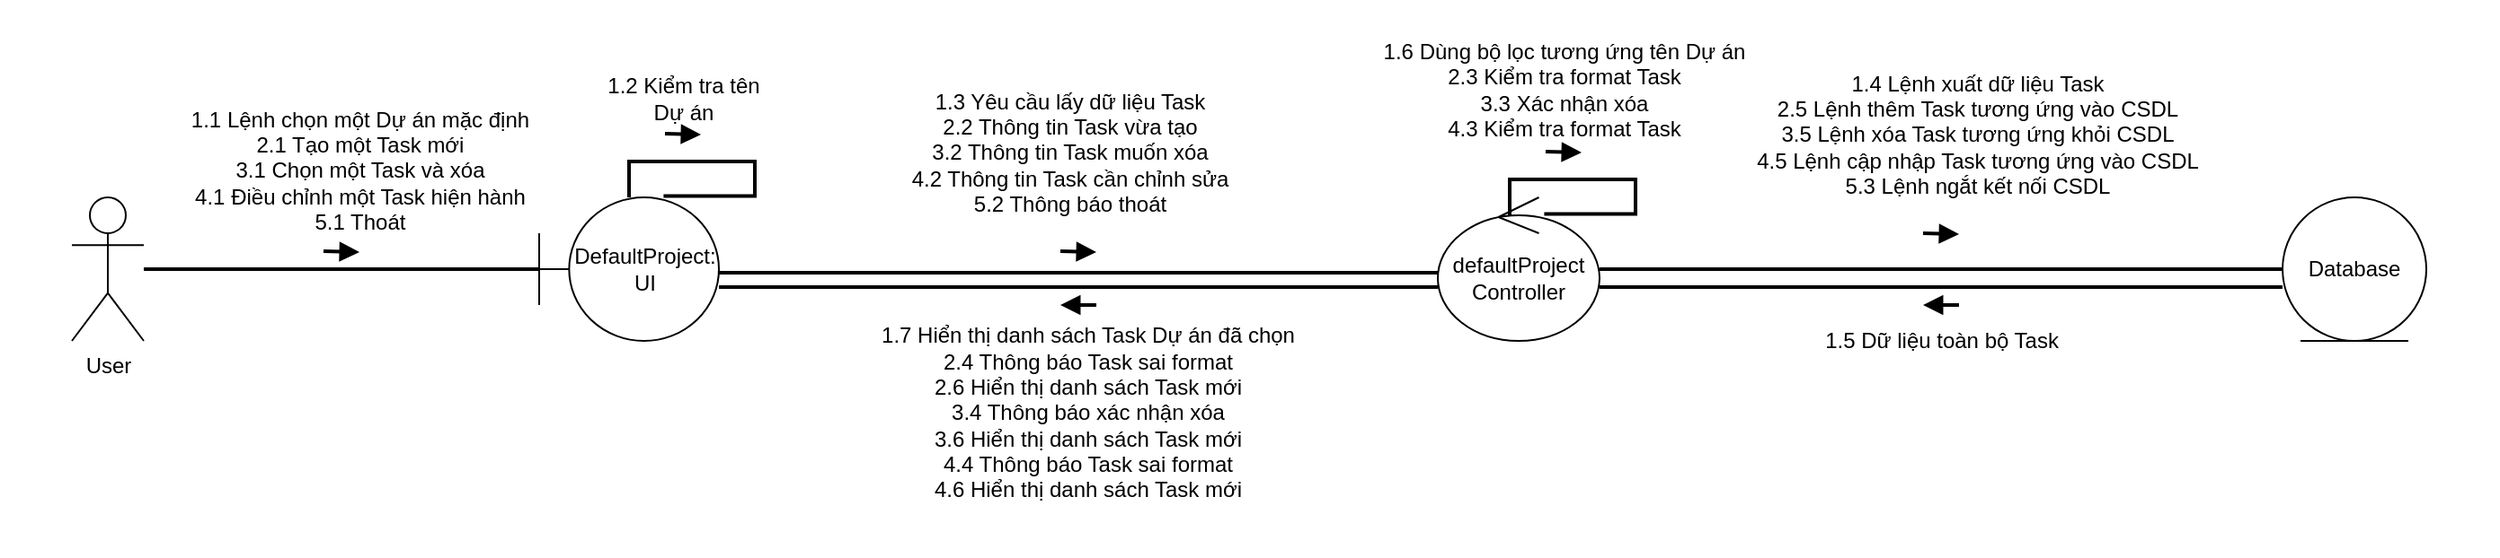 <mxfile version="13.9.8" type="device"><diagram id="9Ly-xss9jruNPsQkhGMf" name="Page-1"><mxGraphModel dx="865" dy="1605" grid="1" gridSize="10" guides="1" tooltips="1" connect="1" arrows="1" fold="1" page="1" pageScale="1" pageWidth="827" pageHeight="1169" math="0" shadow="0"><root><mxCell id="0"/><mxCell id="1" parent="0"/><mxCell id="Lwl9h0vLIcoJQayYQs5D-26" value="" style="rounded=0;whiteSpace=wrap;html=1;strokeColor=none;" parent="1" vertex="1"><mxGeometry x="40" y="-30" width="1390" height="310" as="geometry"/></mxCell><mxCell id="Lwl9h0vLIcoJQayYQs5D-1" value="User" style="shape=umlActor;verticalLabelPosition=bottom;verticalAlign=top;html=1;outlineConnect=0;" parent="1" vertex="1"><mxGeometry x="80" y="80" width="40" height="80" as="geometry"/></mxCell><mxCell id="Lwl9h0vLIcoJQayYQs5D-2" value="DefaultProject:&lt;br&gt;UI" style="shape=umlBoundary;whiteSpace=wrap;html=1;" parent="1" vertex="1"><mxGeometry x="340" y="80" width="100" height="80" as="geometry"/></mxCell><mxCell id="Lwl9h0vLIcoJQayYQs5D-3" value="Database" style="ellipse;shape=umlEntity;whiteSpace=wrap;html=1;" parent="1" vertex="1"><mxGeometry x="1310" y="80" width="80" height="80" as="geometry"/></mxCell><mxCell id="Lwl9h0vLIcoJQayYQs5D-4" value="defaultProject&lt;br&gt;Controller" style="ellipse;shape=umlControl;whiteSpace=wrap;html=1;" parent="1" vertex="1"><mxGeometry x="840" y="80" width="90" height="80" as="geometry"/></mxCell><mxCell id="Lwl9h0vLIcoJQayYQs5D-7" value="" style="endArrow=none;html=1;startArrow=block;startFill=1;endFill=0;strokeWidth=2;rounded=0;" parent="1" edge="1"><mxGeometry width="50" height="50" relative="1" as="geometry"><mxPoint x="240" y="110.5" as="sourcePoint"/><mxPoint x="220" y="110" as="targetPoint"/></mxGeometry></mxCell><mxCell id="Lwl9h0vLIcoJQayYQs5D-8" value="" style="line;strokeWidth=2;fillColor=none;align=left;verticalAlign=middle;spacingTop=-1;spacingLeft=3;spacingRight=3;rotatable=0;labelPosition=right;points=[];portConstraint=eastwest;" parent="1" vertex="1"><mxGeometry x="120" y="116" width="220" height="8" as="geometry"/></mxCell><mxCell id="Lwl9h0vLIcoJQayYQs5D-9" value="" style="line;strokeWidth=2;fillColor=none;align=left;verticalAlign=middle;spacingTop=-1;spacingLeft=3;spacingRight=3;rotatable=0;labelPosition=right;points=[];portConstraint=eastwest;" parent="1" vertex="1"><mxGeometry x="930" y="116" width="380" height="8" as="geometry"/></mxCell><mxCell id="Lwl9h0vLIcoJQayYQs5D-10" value="" style="line;strokeWidth=2;fillColor=none;align=left;verticalAlign=middle;spacingTop=-1;spacingLeft=3;spacingRight=3;rotatable=0;labelPosition=right;points=[];portConstraint=eastwest;" parent="1" vertex="1"><mxGeometry x="440" y="118" width="400" height="8" as="geometry"/></mxCell><mxCell id="Lwl9h0vLIcoJQayYQs5D-11" value="" style="endArrow=none;html=1;startArrow=block;startFill=1;endFill=0;strokeWidth=2;rounded=0;" parent="1" edge="1"><mxGeometry width="50" height="50" relative="1" as="geometry"><mxPoint x="1130" y="100.5" as="sourcePoint"/><mxPoint x="1110" y="100" as="targetPoint"/></mxGeometry></mxCell><mxCell id="Lwl9h0vLIcoJQayYQs5D-12" value="" style="endArrow=none;html=1;startArrow=block;startFill=1;endFill=0;strokeWidth=2;rounded=0;" parent="1" edge="1"><mxGeometry width="50" height="50" relative="1" as="geometry"><mxPoint x="650" y="110.5" as="sourcePoint"/><mxPoint x="630" y="110" as="targetPoint"/></mxGeometry></mxCell><mxCell id="Lwl9h0vLIcoJQayYQs5D-13" value="1.1 Lệnh chọn một Dự án mặc định&lt;br&gt;2.1 Tạo một Task mới&lt;br&gt;3.1 Chọn một Task và xóa&lt;br&gt;4.1 Điều chỉnh một Task hiện hành&lt;br&gt;5.1 Thoát&lt;br&gt;" style="text;html=1;align=center;verticalAlign=middle;resizable=0;points=[];autosize=1;" parent="1" vertex="1"><mxGeometry x="140" y="30" width="200" height="70" as="geometry"/></mxCell><mxCell id="Lwl9h0vLIcoJQayYQs5D-14" style="edgeStyle=orthogonalEdgeStyle;rounded=0;orthogonalLoop=1;jettySize=auto;html=1;entryX=0.692;entryY=-0.01;entryDx=0;entryDy=0;entryPerimeter=0;strokeWidth=2;endArrow=none;endFill=0;" parent="1" source="Lwl9h0vLIcoJQayYQs5D-2" target="Lwl9h0vLIcoJQayYQs5D-2" edge="1"><mxGeometry relative="1" as="geometry"><Array as="points"><mxPoint x="390" y="60"/><mxPoint x="460" y="60"/><mxPoint x="460" y="79"/></Array></mxGeometry></mxCell><mxCell id="Lwl9h0vLIcoJQayYQs5D-15" value="1.2 Kiểm tra tên&lt;br&gt;Dự án" style="text;html=1;align=center;verticalAlign=middle;resizable=0;points=[];autosize=1;" parent="1" vertex="1"><mxGeometry x="370" y="10" width="100" height="30" as="geometry"/></mxCell><mxCell id="Lwl9h0vLIcoJQayYQs5D-16" value="1.3 Yêu cầu lấy dữ liệu Task&lt;br&gt;2.2 Thông tin Task vừa tạo&lt;br&gt;3.2 Thông tin Task muốn xóa&lt;br&gt;4.2 Thông tin Task cần chỉnh sửa&lt;br&gt;5.2 Thông báo thoát" style="text;html=1;align=center;verticalAlign=middle;resizable=0;points=[];autosize=1;" parent="1" vertex="1"><mxGeometry x="540" y="20" width="190" height="70" as="geometry"/></mxCell><mxCell id="Lwl9h0vLIcoJQayYQs5D-17" value="" style="endArrow=none;html=1;startArrow=block;startFill=1;endFill=0;strokeWidth=2;rounded=0;" parent="1" edge="1"><mxGeometry width="50" height="50" relative="1" as="geometry"><mxPoint x="630" y="140" as="sourcePoint"/><mxPoint x="650" y="140" as="targetPoint"/></mxGeometry></mxCell><mxCell id="Lwl9h0vLIcoJQayYQs5D-18" value="1.7 Hiển thị danh sách Task Dự án đã chọn&lt;br&gt;2.4 Thông báo Task sai format&lt;br&gt;2.6 Hiển thị danh sách Task mới&lt;br&gt;3.4 Thông báo xác nhận xóa&lt;br&gt;3.6 Hiển thị danh sách Task mới&lt;br&gt;4.4 Thông báo Task sai format&lt;br&gt;4.6 Hiển thị danh sách Task mới" style="text;html=1;align=center;verticalAlign=middle;resizable=0;points=[];autosize=1;" parent="1" vertex="1"><mxGeometry x="520" y="150" width="250" height="100" as="geometry"/></mxCell><mxCell id="Lwl9h0vLIcoJQayYQs5D-19" style="edgeStyle=orthogonalEdgeStyle;rounded=0;orthogonalLoop=1;jettySize=auto;html=1;entryX=0.692;entryY=-0.01;entryDx=0;entryDy=0;entryPerimeter=0;strokeWidth=2;endArrow=none;endFill=0;" parent="1" edge="1"><mxGeometry relative="1" as="geometry"><mxPoint x="880" y="90" as="sourcePoint"/><mxPoint x="899.2" y="89.2" as="targetPoint"/><Array as="points"><mxPoint x="880" y="70"/><mxPoint x="950" y="70"/><mxPoint x="950" y="89"/></Array></mxGeometry></mxCell><mxCell id="Lwl9h0vLIcoJQayYQs5D-20" value="1.6 Dùng bộ lọc tương ứng tên Dự án&lt;br&gt;2.3 Kiểm tra format Task&lt;br&gt;3.3 Xác nhận xóa&lt;br&gt;4.3 Kiểm tra format Task" style="text;html=1;align=center;verticalAlign=middle;resizable=0;points=[];autosize=1;" parent="1" vertex="1"><mxGeometry x="800" y="-10" width="220" height="60" as="geometry"/></mxCell><mxCell id="Lwl9h0vLIcoJQayYQs5D-21" value="1.4 Lệnh xuất dữ liệu Task&lt;br&gt;2.5 Lệnh thêm Task tương ứng vào CSDL&lt;br&gt;3.5 Lệnh xóa Task tương ứng khỏi CSDL&lt;br&gt;4.5 Lệnh cập nhập Task tương ứng vào CSDL&lt;br&gt;5.3 Lệnh ngắt kết nối CSDL" style="text;html=1;align=center;verticalAlign=middle;resizable=0;points=[];autosize=1;" parent="1" vertex="1"><mxGeometry x="1010" y="10" width="260" height="70" as="geometry"/></mxCell><mxCell id="Lwl9h0vLIcoJQayYQs5D-24" value="" style="endArrow=none;html=1;startArrow=block;startFill=1;endFill=0;strokeWidth=2;rounded=0;" parent="1" edge="1"><mxGeometry width="50" height="50" relative="1" as="geometry"><mxPoint x="920" y="55" as="sourcePoint"/><mxPoint x="900" y="54.5" as="targetPoint"/></mxGeometry></mxCell><mxCell id="Lwl9h0vLIcoJQayYQs5D-25" value="" style="endArrow=none;html=1;startArrow=block;startFill=1;endFill=0;strokeWidth=2;rounded=0;" parent="1" edge="1"><mxGeometry width="50" height="50" relative="1" as="geometry"><mxPoint x="430" y="45" as="sourcePoint"/><mxPoint x="410" y="44.5" as="targetPoint"/></mxGeometry></mxCell><mxCell id="IQVp9lXmus2aYF9C7ObV-2" value="" style="line;strokeWidth=2;fillColor=none;align=left;verticalAlign=middle;spacingTop=-1;spacingLeft=3;spacingRight=3;rotatable=0;labelPosition=right;points=[];portConstraint=eastwest;" parent="1" vertex="1"><mxGeometry x="440" y="126" width="400" height="8" as="geometry"/></mxCell><mxCell id="i7kOXdfa_0_j1Xlb2Bnk-1" value="" style="line;strokeWidth=2;fillColor=none;align=left;verticalAlign=middle;spacingTop=-1;spacingLeft=3;spacingRight=3;rotatable=0;labelPosition=right;points=[];portConstraint=eastwest;" vertex="1" parent="1"><mxGeometry x="930" y="126" width="380" height="8" as="geometry"/></mxCell><mxCell id="i7kOXdfa_0_j1Xlb2Bnk-2" value="" style="endArrow=none;html=1;startArrow=block;startFill=1;endFill=0;strokeWidth=2;rounded=0;" edge="1" parent="1"><mxGeometry width="50" height="50" relative="1" as="geometry"><mxPoint x="1110" y="140" as="sourcePoint"/><mxPoint x="1130" y="140" as="targetPoint"/></mxGeometry></mxCell><mxCell id="i7kOXdfa_0_j1Xlb2Bnk-3" value="1.5 Dữ liệu toàn bộ Task" style="text;html=1;align=center;verticalAlign=middle;resizable=0;points=[];autosize=1;" vertex="1" parent="1"><mxGeometry x="1045" y="150" width="150" height="20" as="geometry"/></mxCell></root></mxGraphModel></diagram></mxfile>